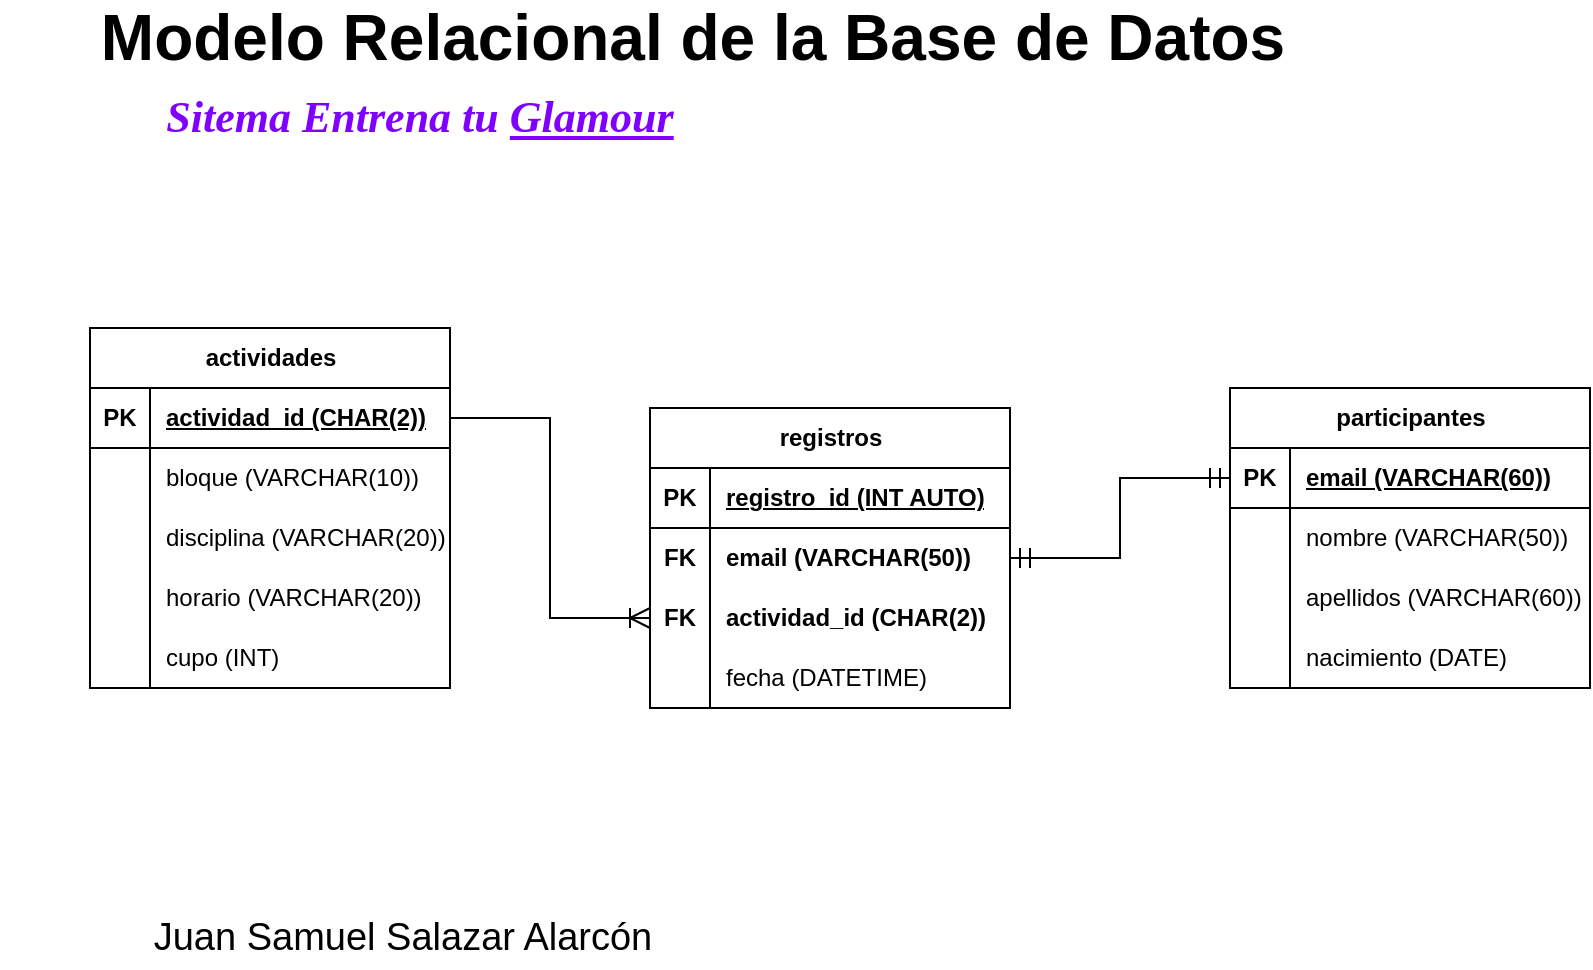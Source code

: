 <mxfile version="24.7.14">
  <diagram name="Página-1" id="fS9OmDwcibsUwkxDpseC">
    <mxGraphModel dx="1699" dy="519" grid="1" gridSize="10" guides="1" tooltips="1" connect="1" arrows="1" fold="1" page="1" pageScale="1" pageWidth="827" pageHeight="1169" math="0" shadow="0">
      <root>
        <mxCell id="0" />
        <mxCell id="1" parent="0" />
        <mxCell id="iH1JHgW2PpvqvC8AIgN1-1" value="participantes" style="shape=table;startSize=30;container=1;collapsible=1;childLayout=tableLayout;fixedRows=1;rowLines=0;fontStyle=1;align=center;resizeLast=1;html=1;" vertex="1" parent="1">
          <mxGeometry x="609" y="260" width="180" height="150" as="geometry" />
        </mxCell>
        <mxCell id="iH1JHgW2PpvqvC8AIgN1-2" value="" style="shape=tableRow;horizontal=0;startSize=0;swimlaneHead=0;swimlaneBody=0;fillColor=none;collapsible=0;dropTarget=0;points=[[0,0.5],[1,0.5]];portConstraint=eastwest;top=0;left=0;right=0;bottom=1;" vertex="1" parent="iH1JHgW2PpvqvC8AIgN1-1">
          <mxGeometry y="30" width="180" height="30" as="geometry" />
        </mxCell>
        <mxCell id="iH1JHgW2PpvqvC8AIgN1-3" value="PK" style="shape=partialRectangle;connectable=0;fillColor=none;top=0;left=0;bottom=0;right=0;fontStyle=1;overflow=hidden;whiteSpace=wrap;html=1;" vertex="1" parent="iH1JHgW2PpvqvC8AIgN1-2">
          <mxGeometry width="30" height="30" as="geometry">
            <mxRectangle width="30" height="30" as="alternateBounds" />
          </mxGeometry>
        </mxCell>
        <mxCell id="iH1JHgW2PpvqvC8AIgN1-4" value="email (VARCHAR(60))" style="shape=partialRectangle;connectable=0;fillColor=none;top=0;left=0;bottom=0;right=0;align=left;spacingLeft=6;fontStyle=5;overflow=hidden;whiteSpace=wrap;html=1;" vertex="1" parent="iH1JHgW2PpvqvC8AIgN1-2">
          <mxGeometry x="30" width="150" height="30" as="geometry">
            <mxRectangle width="150" height="30" as="alternateBounds" />
          </mxGeometry>
        </mxCell>
        <mxCell id="iH1JHgW2PpvqvC8AIgN1-5" value="" style="shape=tableRow;horizontal=0;startSize=0;swimlaneHead=0;swimlaneBody=0;fillColor=none;collapsible=0;dropTarget=0;points=[[0,0.5],[1,0.5]];portConstraint=eastwest;top=0;left=0;right=0;bottom=0;" vertex="1" parent="iH1JHgW2PpvqvC8AIgN1-1">
          <mxGeometry y="60" width="180" height="30" as="geometry" />
        </mxCell>
        <mxCell id="iH1JHgW2PpvqvC8AIgN1-6" value="" style="shape=partialRectangle;connectable=0;fillColor=none;top=0;left=0;bottom=0;right=0;editable=1;overflow=hidden;whiteSpace=wrap;html=1;" vertex="1" parent="iH1JHgW2PpvqvC8AIgN1-5">
          <mxGeometry width="30" height="30" as="geometry">
            <mxRectangle width="30" height="30" as="alternateBounds" />
          </mxGeometry>
        </mxCell>
        <mxCell id="iH1JHgW2PpvqvC8AIgN1-7" value="nombre (VARCHAR(50))" style="shape=partialRectangle;connectable=0;fillColor=none;top=0;left=0;bottom=0;right=0;align=left;spacingLeft=6;overflow=hidden;whiteSpace=wrap;html=1;" vertex="1" parent="iH1JHgW2PpvqvC8AIgN1-5">
          <mxGeometry x="30" width="150" height="30" as="geometry">
            <mxRectangle width="150" height="30" as="alternateBounds" />
          </mxGeometry>
        </mxCell>
        <mxCell id="iH1JHgW2PpvqvC8AIgN1-8" value="" style="shape=tableRow;horizontal=0;startSize=0;swimlaneHead=0;swimlaneBody=0;fillColor=none;collapsible=0;dropTarget=0;points=[[0,0.5],[1,0.5]];portConstraint=eastwest;top=0;left=0;right=0;bottom=0;" vertex="1" parent="iH1JHgW2PpvqvC8AIgN1-1">
          <mxGeometry y="90" width="180" height="30" as="geometry" />
        </mxCell>
        <mxCell id="iH1JHgW2PpvqvC8AIgN1-9" value="" style="shape=partialRectangle;connectable=0;fillColor=none;top=0;left=0;bottom=0;right=0;editable=1;overflow=hidden;whiteSpace=wrap;html=1;" vertex="1" parent="iH1JHgW2PpvqvC8AIgN1-8">
          <mxGeometry width="30" height="30" as="geometry">
            <mxRectangle width="30" height="30" as="alternateBounds" />
          </mxGeometry>
        </mxCell>
        <mxCell id="iH1JHgW2PpvqvC8AIgN1-10" value="apellidos (VARCHAR(60))" style="shape=partialRectangle;connectable=0;fillColor=none;top=0;left=0;bottom=0;right=0;align=left;spacingLeft=6;overflow=hidden;whiteSpace=wrap;html=1;" vertex="1" parent="iH1JHgW2PpvqvC8AIgN1-8">
          <mxGeometry x="30" width="150" height="30" as="geometry">
            <mxRectangle width="150" height="30" as="alternateBounds" />
          </mxGeometry>
        </mxCell>
        <mxCell id="iH1JHgW2PpvqvC8AIgN1-11" value="" style="shape=tableRow;horizontal=0;startSize=0;swimlaneHead=0;swimlaneBody=0;fillColor=none;collapsible=0;dropTarget=0;points=[[0,0.5],[1,0.5]];portConstraint=eastwest;top=0;left=0;right=0;bottom=0;" vertex="1" parent="iH1JHgW2PpvqvC8AIgN1-1">
          <mxGeometry y="120" width="180" height="30" as="geometry" />
        </mxCell>
        <mxCell id="iH1JHgW2PpvqvC8AIgN1-12" value="" style="shape=partialRectangle;connectable=0;fillColor=none;top=0;left=0;bottom=0;right=0;editable=1;overflow=hidden;whiteSpace=wrap;html=1;" vertex="1" parent="iH1JHgW2PpvqvC8AIgN1-11">
          <mxGeometry width="30" height="30" as="geometry">
            <mxRectangle width="30" height="30" as="alternateBounds" />
          </mxGeometry>
        </mxCell>
        <mxCell id="iH1JHgW2PpvqvC8AIgN1-13" value="nacimiento (DATE)" style="shape=partialRectangle;connectable=0;fillColor=none;top=0;left=0;bottom=0;right=0;align=left;spacingLeft=6;overflow=hidden;whiteSpace=wrap;html=1;" vertex="1" parent="iH1JHgW2PpvqvC8AIgN1-11">
          <mxGeometry x="30" width="150" height="30" as="geometry">
            <mxRectangle width="150" height="30" as="alternateBounds" />
          </mxGeometry>
        </mxCell>
        <mxCell id="iH1JHgW2PpvqvC8AIgN1-14" value="actividades" style="shape=table;startSize=30;container=1;collapsible=1;childLayout=tableLayout;fixedRows=1;rowLines=0;fontStyle=1;align=center;resizeLast=1;html=1;" vertex="1" parent="1">
          <mxGeometry x="39" y="230" width="180" height="180" as="geometry" />
        </mxCell>
        <mxCell id="iH1JHgW2PpvqvC8AIgN1-15" value="" style="shape=tableRow;horizontal=0;startSize=0;swimlaneHead=0;swimlaneBody=0;fillColor=none;collapsible=0;dropTarget=0;points=[[0,0.5],[1,0.5]];portConstraint=eastwest;top=0;left=0;right=0;bottom=1;" vertex="1" parent="iH1JHgW2PpvqvC8AIgN1-14">
          <mxGeometry y="30" width="180" height="30" as="geometry" />
        </mxCell>
        <mxCell id="iH1JHgW2PpvqvC8AIgN1-16" value="PK" style="shape=partialRectangle;connectable=0;fillColor=none;top=0;left=0;bottom=0;right=0;fontStyle=1;overflow=hidden;whiteSpace=wrap;html=1;" vertex="1" parent="iH1JHgW2PpvqvC8AIgN1-15">
          <mxGeometry width="30" height="30" as="geometry">
            <mxRectangle width="30" height="30" as="alternateBounds" />
          </mxGeometry>
        </mxCell>
        <mxCell id="iH1JHgW2PpvqvC8AIgN1-17" value="actividad_id (CHAR(2))" style="shape=partialRectangle;connectable=0;fillColor=none;top=0;left=0;bottom=0;right=0;align=left;spacingLeft=6;fontStyle=5;overflow=hidden;whiteSpace=wrap;html=1;" vertex="1" parent="iH1JHgW2PpvqvC8AIgN1-15">
          <mxGeometry x="30" width="150" height="30" as="geometry">
            <mxRectangle width="150" height="30" as="alternateBounds" />
          </mxGeometry>
        </mxCell>
        <mxCell id="iH1JHgW2PpvqvC8AIgN1-18" value="" style="shape=tableRow;horizontal=0;startSize=0;swimlaneHead=0;swimlaneBody=0;fillColor=none;collapsible=0;dropTarget=0;points=[[0,0.5],[1,0.5]];portConstraint=eastwest;top=0;left=0;right=0;bottom=0;" vertex="1" parent="iH1JHgW2PpvqvC8AIgN1-14">
          <mxGeometry y="60" width="180" height="30" as="geometry" />
        </mxCell>
        <mxCell id="iH1JHgW2PpvqvC8AIgN1-19" value="" style="shape=partialRectangle;connectable=0;fillColor=none;top=0;left=0;bottom=0;right=0;editable=1;overflow=hidden;whiteSpace=wrap;html=1;" vertex="1" parent="iH1JHgW2PpvqvC8AIgN1-18">
          <mxGeometry width="30" height="30" as="geometry">
            <mxRectangle width="30" height="30" as="alternateBounds" />
          </mxGeometry>
        </mxCell>
        <mxCell id="iH1JHgW2PpvqvC8AIgN1-20" value="bloque (VARCHAR(10))" style="shape=partialRectangle;connectable=0;fillColor=none;top=0;left=0;bottom=0;right=0;align=left;spacingLeft=6;overflow=hidden;whiteSpace=wrap;html=1;" vertex="1" parent="iH1JHgW2PpvqvC8AIgN1-18">
          <mxGeometry x="30" width="150" height="30" as="geometry">
            <mxRectangle width="150" height="30" as="alternateBounds" />
          </mxGeometry>
        </mxCell>
        <mxCell id="iH1JHgW2PpvqvC8AIgN1-21" value="" style="shape=tableRow;horizontal=0;startSize=0;swimlaneHead=0;swimlaneBody=0;fillColor=none;collapsible=0;dropTarget=0;points=[[0,0.5],[1,0.5]];portConstraint=eastwest;top=0;left=0;right=0;bottom=0;" vertex="1" parent="iH1JHgW2PpvqvC8AIgN1-14">
          <mxGeometry y="90" width="180" height="30" as="geometry" />
        </mxCell>
        <mxCell id="iH1JHgW2PpvqvC8AIgN1-22" value="" style="shape=partialRectangle;connectable=0;fillColor=none;top=0;left=0;bottom=0;right=0;editable=1;overflow=hidden;whiteSpace=wrap;html=1;" vertex="1" parent="iH1JHgW2PpvqvC8AIgN1-21">
          <mxGeometry width="30" height="30" as="geometry">
            <mxRectangle width="30" height="30" as="alternateBounds" />
          </mxGeometry>
        </mxCell>
        <mxCell id="iH1JHgW2PpvqvC8AIgN1-23" value="disciplina (VARCHAR(20))" style="shape=partialRectangle;connectable=0;fillColor=none;top=0;left=0;bottom=0;right=0;align=left;spacingLeft=6;overflow=hidden;whiteSpace=wrap;html=1;" vertex="1" parent="iH1JHgW2PpvqvC8AIgN1-21">
          <mxGeometry x="30" width="150" height="30" as="geometry">
            <mxRectangle width="150" height="30" as="alternateBounds" />
          </mxGeometry>
        </mxCell>
        <mxCell id="iH1JHgW2PpvqvC8AIgN1-24" value="" style="shape=tableRow;horizontal=0;startSize=0;swimlaneHead=0;swimlaneBody=0;fillColor=none;collapsible=0;dropTarget=0;points=[[0,0.5],[1,0.5]];portConstraint=eastwest;top=0;left=0;right=0;bottom=0;" vertex="1" parent="iH1JHgW2PpvqvC8AIgN1-14">
          <mxGeometry y="120" width="180" height="30" as="geometry" />
        </mxCell>
        <mxCell id="iH1JHgW2PpvqvC8AIgN1-25" value="" style="shape=partialRectangle;connectable=0;fillColor=none;top=0;left=0;bottom=0;right=0;editable=1;overflow=hidden;whiteSpace=wrap;html=1;" vertex="1" parent="iH1JHgW2PpvqvC8AIgN1-24">
          <mxGeometry width="30" height="30" as="geometry">
            <mxRectangle width="30" height="30" as="alternateBounds" />
          </mxGeometry>
        </mxCell>
        <mxCell id="iH1JHgW2PpvqvC8AIgN1-26" value="horario (VARCHAR(20))" style="shape=partialRectangle;connectable=0;fillColor=none;top=0;left=0;bottom=0;right=0;align=left;spacingLeft=6;overflow=hidden;whiteSpace=wrap;html=1;" vertex="1" parent="iH1JHgW2PpvqvC8AIgN1-24">
          <mxGeometry x="30" width="150" height="30" as="geometry">
            <mxRectangle width="150" height="30" as="alternateBounds" />
          </mxGeometry>
        </mxCell>
        <mxCell id="iH1JHgW2PpvqvC8AIgN1-43" value="" style="shape=tableRow;horizontal=0;startSize=0;swimlaneHead=0;swimlaneBody=0;fillColor=none;collapsible=0;dropTarget=0;points=[[0,0.5],[1,0.5]];portConstraint=eastwest;top=0;left=0;right=0;bottom=0;" vertex="1" parent="iH1JHgW2PpvqvC8AIgN1-14">
          <mxGeometry y="150" width="180" height="30" as="geometry" />
        </mxCell>
        <mxCell id="iH1JHgW2PpvqvC8AIgN1-44" value="" style="shape=partialRectangle;connectable=0;fillColor=none;top=0;left=0;bottom=0;right=0;editable=1;overflow=hidden;whiteSpace=wrap;html=1;" vertex="1" parent="iH1JHgW2PpvqvC8AIgN1-43">
          <mxGeometry width="30" height="30" as="geometry">
            <mxRectangle width="30" height="30" as="alternateBounds" />
          </mxGeometry>
        </mxCell>
        <mxCell id="iH1JHgW2PpvqvC8AIgN1-45" value="cupo (INT)" style="shape=partialRectangle;connectable=0;fillColor=none;top=0;left=0;bottom=0;right=0;align=left;spacingLeft=6;overflow=hidden;whiteSpace=wrap;html=1;" vertex="1" parent="iH1JHgW2PpvqvC8AIgN1-43">
          <mxGeometry x="30" width="150" height="30" as="geometry">
            <mxRectangle width="150" height="30" as="alternateBounds" />
          </mxGeometry>
        </mxCell>
        <mxCell id="iH1JHgW2PpvqvC8AIgN1-27" value="registros" style="shape=table;startSize=30;container=1;collapsible=1;childLayout=tableLayout;fixedRows=1;rowLines=0;fontStyle=1;align=center;resizeLast=1;html=1;" vertex="1" parent="1">
          <mxGeometry x="319" y="270" width="180" height="150" as="geometry" />
        </mxCell>
        <mxCell id="iH1JHgW2PpvqvC8AIgN1-28" value="" style="shape=tableRow;horizontal=0;startSize=0;swimlaneHead=0;swimlaneBody=0;fillColor=none;collapsible=0;dropTarget=0;points=[[0,0.5],[1,0.5]];portConstraint=eastwest;top=0;left=0;right=0;bottom=1;" vertex="1" parent="iH1JHgW2PpvqvC8AIgN1-27">
          <mxGeometry y="30" width="180" height="30" as="geometry" />
        </mxCell>
        <mxCell id="iH1JHgW2PpvqvC8AIgN1-29" value="PK" style="shape=partialRectangle;connectable=0;fillColor=none;top=0;left=0;bottom=0;right=0;fontStyle=1;overflow=hidden;whiteSpace=wrap;html=1;" vertex="1" parent="iH1JHgW2PpvqvC8AIgN1-28">
          <mxGeometry width="30" height="30" as="geometry">
            <mxRectangle width="30" height="30" as="alternateBounds" />
          </mxGeometry>
        </mxCell>
        <mxCell id="iH1JHgW2PpvqvC8AIgN1-30" value="registro_id (INT AUTO)" style="shape=partialRectangle;connectable=0;fillColor=none;top=0;left=0;bottom=0;right=0;align=left;spacingLeft=6;fontStyle=5;overflow=hidden;whiteSpace=wrap;html=1;" vertex="1" parent="iH1JHgW2PpvqvC8AIgN1-28">
          <mxGeometry x="30" width="150" height="30" as="geometry">
            <mxRectangle width="150" height="30" as="alternateBounds" />
          </mxGeometry>
        </mxCell>
        <mxCell id="iH1JHgW2PpvqvC8AIgN1-31" value="" style="shape=tableRow;horizontal=0;startSize=0;swimlaneHead=0;swimlaneBody=0;fillColor=none;collapsible=0;dropTarget=0;points=[[0,0.5],[1,0.5]];portConstraint=eastwest;top=0;left=0;right=0;bottom=0;" vertex="1" parent="iH1JHgW2PpvqvC8AIgN1-27">
          <mxGeometry y="60" width="180" height="30" as="geometry" />
        </mxCell>
        <mxCell id="iH1JHgW2PpvqvC8AIgN1-32" value="FK" style="shape=partialRectangle;connectable=0;fillColor=none;top=0;left=0;bottom=0;right=0;editable=1;overflow=hidden;whiteSpace=wrap;html=1;fontStyle=1" vertex="1" parent="iH1JHgW2PpvqvC8AIgN1-31">
          <mxGeometry width="30" height="30" as="geometry">
            <mxRectangle width="30" height="30" as="alternateBounds" />
          </mxGeometry>
        </mxCell>
        <mxCell id="iH1JHgW2PpvqvC8AIgN1-33" value="&lt;span&gt;email (VARCHAR(50))&lt;/span&gt;" style="shape=partialRectangle;connectable=0;fillColor=none;top=0;left=0;bottom=0;right=0;align=left;spacingLeft=6;overflow=hidden;whiteSpace=wrap;html=1;fontStyle=1" vertex="1" parent="iH1JHgW2PpvqvC8AIgN1-31">
          <mxGeometry x="30" width="150" height="30" as="geometry">
            <mxRectangle width="150" height="30" as="alternateBounds" />
          </mxGeometry>
        </mxCell>
        <mxCell id="iH1JHgW2PpvqvC8AIgN1-34" value="" style="shape=tableRow;horizontal=0;startSize=0;swimlaneHead=0;swimlaneBody=0;fillColor=none;collapsible=0;dropTarget=0;points=[[0,0.5],[1,0.5]];portConstraint=eastwest;top=0;left=0;right=0;bottom=0;fontStyle=1" vertex="1" parent="iH1JHgW2PpvqvC8AIgN1-27">
          <mxGeometry y="90" width="180" height="30" as="geometry" />
        </mxCell>
        <mxCell id="iH1JHgW2PpvqvC8AIgN1-35" value="FK" style="shape=partialRectangle;connectable=0;fillColor=none;top=0;left=0;bottom=0;right=0;editable=1;overflow=hidden;whiteSpace=wrap;html=1;fontStyle=1" vertex="1" parent="iH1JHgW2PpvqvC8AIgN1-34">
          <mxGeometry width="30" height="30" as="geometry">
            <mxRectangle width="30" height="30" as="alternateBounds" />
          </mxGeometry>
        </mxCell>
        <mxCell id="iH1JHgW2PpvqvC8AIgN1-36" value="&lt;b&gt;actividad_id (CHAR(2))&lt;/b&gt;" style="shape=partialRectangle;connectable=0;fillColor=none;top=0;left=0;bottom=0;right=0;align=left;spacingLeft=6;overflow=hidden;whiteSpace=wrap;html=1;" vertex="1" parent="iH1JHgW2PpvqvC8AIgN1-34">
          <mxGeometry x="30" width="150" height="30" as="geometry">
            <mxRectangle width="150" height="30" as="alternateBounds" />
          </mxGeometry>
        </mxCell>
        <mxCell id="iH1JHgW2PpvqvC8AIgN1-37" value="" style="shape=tableRow;horizontal=0;startSize=0;swimlaneHead=0;swimlaneBody=0;fillColor=none;collapsible=0;dropTarget=0;points=[[0,0.5],[1,0.5]];portConstraint=eastwest;top=0;left=0;right=0;bottom=0;" vertex="1" parent="iH1JHgW2PpvqvC8AIgN1-27">
          <mxGeometry y="120" width="180" height="30" as="geometry" />
        </mxCell>
        <mxCell id="iH1JHgW2PpvqvC8AIgN1-38" value="" style="shape=partialRectangle;connectable=0;fillColor=none;top=0;left=0;bottom=0;right=0;editable=1;overflow=hidden;whiteSpace=wrap;html=1;" vertex="1" parent="iH1JHgW2PpvqvC8AIgN1-37">
          <mxGeometry width="30" height="30" as="geometry">
            <mxRectangle width="30" height="30" as="alternateBounds" />
          </mxGeometry>
        </mxCell>
        <mxCell id="iH1JHgW2PpvqvC8AIgN1-39" value="fecha (DATETIME)" style="shape=partialRectangle;connectable=0;fillColor=none;top=0;left=0;bottom=0;right=0;align=left;spacingLeft=6;overflow=hidden;whiteSpace=wrap;html=1;" vertex="1" parent="iH1JHgW2PpvqvC8AIgN1-37">
          <mxGeometry x="30" width="150" height="30" as="geometry">
            <mxRectangle width="150" height="30" as="alternateBounds" />
          </mxGeometry>
        </mxCell>
        <mxCell id="iH1JHgW2PpvqvC8AIgN1-49" value="" style="edgeStyle=orthogonalEdgeStyle;fontSize=12;html=1;endArrow=ERmandOne;startArrow=ERmandOne;rounded=0;startSize=8;endSize=8;entryX=0;entryY=0.5;entryDx=0;entryDy=0;exitX=1;exitY=0.5;exitDx=0;exitDy=0;" edge="1" parent="1" source="iH1JHgW2PpvqvC8AIgN1-31" target="iH1JHgW2PpvqvC8AIgN1-2">
          <mxGeometry width="100" height="100" relative="1" as="geometry">
            <mxPoint x="489" y="555" as="sourcePoint" />
            <mxPoint x="589" y="455" as="targetPoint" />
          </mxGeometry>
        </mxCell>
        <mxCell id="iH1JHgW2PpvqvC8AIgN1-50" value="" style="edgeStyle=orthogonalEdgeStyle;fontSize=12;html=1;endArrow=ERoneToMany;rounded=0;startSize=8;endSize=8;exitX=1;exitY=0.5;exitDx=0;exitDy=0;entryX=0;entryY=0.5;entryDx=0;entryDy=0;" edge="1" parent="1" source="iH1JHgW2PpvqvC8AIgN1-15" target="iH1JHgW2PpvqvC8AIgN1-34">
          <mxGeometry width="100" height="100" relative="1" as="geometry">
            <mxPoint x="179" y="540" as="sourcePoint" />
            <mxPoint x="279" y="440" as="targetPoint" />
          </mxGeometry>
        </mxCell>
        <mxCell id="iH1JHgW2PpvqvC8AIgN1-51" value="&lt;b&gt;&lt;font style=&quot;font-size: 32px;&quot;&gt;Modelo Relacional de la Base de Datos&lt;/font&gt;&lt;/b&gt;" style="text;strokeColor=none;fillColor=none;html=1;align=center;verticalAlign=middle;whiteSpace=wrap;rounded=0;fontSize=16;" vertex="1" parent="1">
          <mxGeometry x="20" y="70" width="641" height="30" as="geometry" />
        </mxCell>
        <mxCell id="iH1JHgW2PpvqvC8AIgN1-65" value="&lt;font color=&quot;#7f00ff&quot; size=&quot;1&quot; face=&quot;Georgia&quot;&gt;&lt;b style=&quot;&quot;&gt;&lt;i style=&quot;font-size: 22px;&quot;&gt;Sitema Entrena tu &lt;u&gt;Glamour&lt;/u&gt;&lt;/i&gt;&lt;/b&gt;&lt;/font&gt;" style="text;strokeColor=none;fillColor=none;html=1;align=center;verticalAlign=middle;whiteSpace=wrap;rounded=0;fontSize=16;" vertex="1" parent="1">
          <mxGeometry x="-6" y="110" width="420" height="30" as="geometry" />
        </mxCell>
        <mxCell id="iH1JHgW2PpvqvC8AIgN1-66" value="&lt;font style=&quot;font-size: 19px;&quot;&gt;Juan Samuel Salazar Alarcón&lt;/font&gt;" style="text;strokeColor=none;fillColor=none;html=1;align=center;verticalAlign=middle;whiteSpace=wrap;rounded=0;fontSize=16;" vertex="1" parent="1">
          <mxGeometry x="50" y="520" width="291" height="30" as="geometry" />
        </mxCell>
      </root>
    </mxGraphModel>
  </diagram>
</mxfile>
